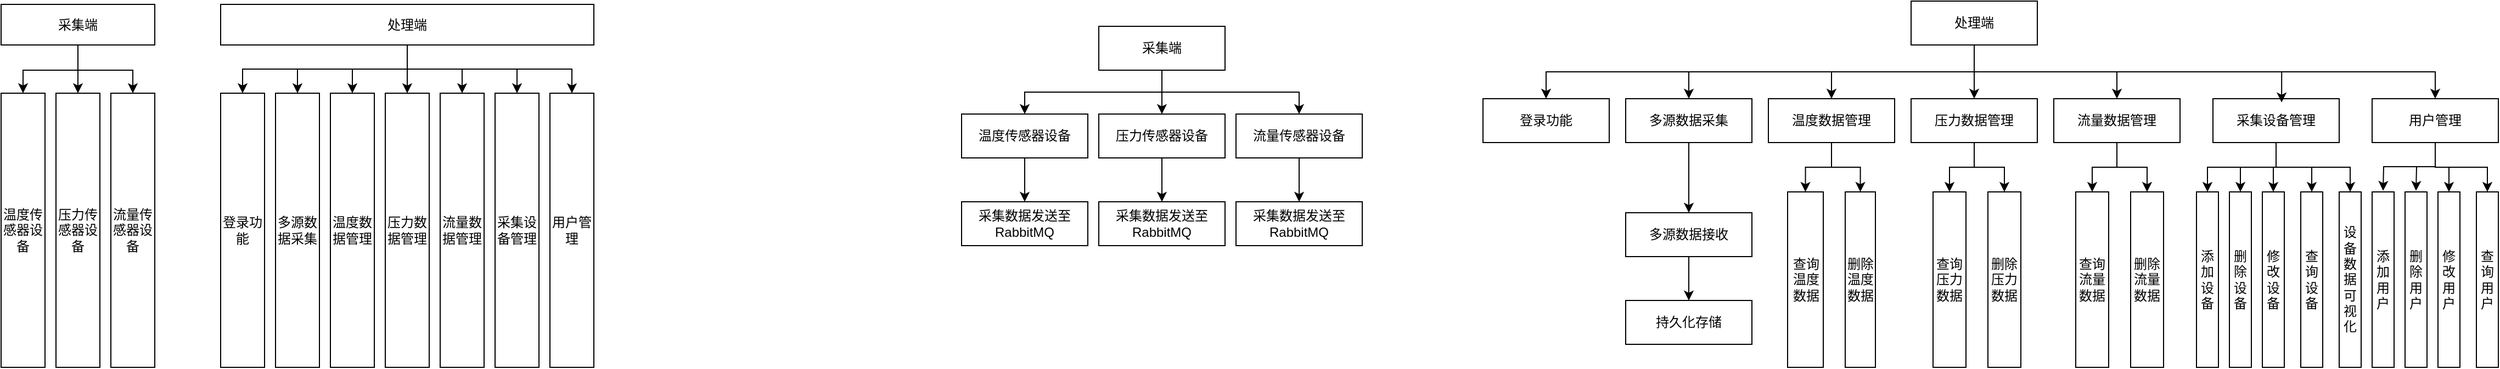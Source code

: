 <mxfile version="26.1.0">
  <diagram name="第 1 页" id="yqkmy5sBXUVOjIypKYsF">
    <mxGraphModel dx="1430" dy="763" grid="1" gridSize="10" guides="1" tooltips="1" connect="1" arrows="1" fold="1" page="1" pageScale="1" pageWidth="827" pageHeight="1169" math="0" shadow="0">
      <root>
        <mxCell id="0" />
        <mxCell id="1" parent="0" />
        <mxCell id="YVTTXJFYwQfTiN0i_-cF-1" value="登录功能" style="rounded=0;whiteSpace=wrap;html=1;" vertex="1" parent="1">
          <mxGeometry x="280" y="661" width="40" height="250" as="geometry" />
        </mxCell>
        <mxCell id="YVTTXJFYwQfTiN0i_-cF-2" value="多源数据采集" style="rounded=0;whiteSpace=wrap;html=1;" vertex="1" parent="1">
          <mxGeometry x="330" y="661" width="40" height="250" as="geometry" />
        </mxCell>
        <mxCell id="YVTTXJFYwQfTiN0i_-cF-3" value="温度数据管理" style="rounded=0;whiteSpace=wrap;html=1;" vertex="1" parent="1">
          <mxGeometry x="380" y="661" width="40" height="250" as="geometry" />
        </mxCell>
        <mxCell id="YVTTXJFYwQfTiN0i_-cF-4" value="压力数据管理" style="rounded=0;whiteSpace=wrap;html=1;" vertex="1" parent="1">
          <mxGeometry x="430" y="661" width="40" height="250" as="geometry" />
        </mxCell>
        <mxCell id="YVTTXJFYwQfTiN0i_-cF-5" value="流量数据管理" style="rounded=0;whiteSpace=wrap;html=1;" vertex="1" parent="1">
          <mxGeometry x="480" y="661" width="40" height="250" as="geometry" />
        </mxCell>
        <mxCell id="YVTTXJFYwQfTiN0i_-cF-6" value="采集设备管理" style="rounded=0;whiteSpace=wrap;html=1;" vertex="1" parent="1">
          <mxGeometry x="530" y="661" width="40" height="250" as="geometry" />
        </mxCell>
        <mxCell id="YVTTXJFYwQfTiN0i_-cF-7" value="用户管理" style="rounded=0;whiteSpace=wrap;html=1;" vertex="1" parent="1">
          <mxGeometry x="580" y="661" width="40" height="250" as="geometry" />
        </mxCell>
        <mxCell id="YVTTXJFYwQfTiN0i_-cF-8" value="温度传感器设备" style="rounded=0;whiteSpace=wrap;html=1;" vertex="1" parent="1">
          <mxGeometry x="80" y="661" width="40" height="250" as="geometry" />
        </mxCell>
        <mxCell id="YVTTXJFYwQfTiN0i_-cF-9" value="压力传感器设备" style="rounded=0;whiteSpace=wrap;html=1;" vertex="1" parent="1">
          <mxGeometry x="130" y="661" width="40" height="250" as="geometry" />
        </mxCell>
        <mxCell id="YVTTXJFYwQfTiN0i_-cF-10" value="流量传感器设备" style="rounded=0;whiteSpace=wrap;html=1;" vertex="1" parent="1">
          <mxGeometry x="180" y="661" width="40" height="250" as="geometry" />
        </mxCell>
        <mxCell id="YVTTXJFYwQfTiN0i_-cF-14" style="edgeStyle=orthogonalEdgeStyle;rounded=0;orthogonalLoop=1;jettySize=auto;html=1;exitX=0.5;exitY=1;exitDx=0;exitDy=0;entryX=0.5;entryY=0;entryDx=0;entryDy=0;" edge="1" parent="1" source="YVTTXJFYwQfTiN0i_-cF-12" target="YVTTXJFYwQfTiN0i_-cF-8">
          <mxGeometry relative="1" as="geometry">
            <Array as="points">
              <mxPoint x="150" y="640" />
              <mxPoint x="100" y="640" />
            </Array>
          </mxGeometry>
        </mxCell>
        <mxCell id="YVTTXJFYwQfTiN0i_-cF-15" style="edgeStyle=orthogonalEdgeStyle;rounded=0;orthogonalLoop=1;jettySize=auto;html=1;exitX=0.5;exitY=1;exitDx=0;exitDy=0;" edge="1" parent="1" source="YVTTXJFYwQfTiN0i_-cF-12" target="YVTTXJFYwQfTiN0i_-cF-9">
          <mxGeometry relative="1" as="geometry" />
        </mxCell>
        <mxCell id="YVTTXJFYwQfTiN0i_-cF-16" style="edgeStyle=orthogonalEdgeStyle;rounded=0;orthogonalLoop=1;jettySize=auto;html=1;exitX=0.5;exitY=1;exitDx=0;exitDy=0;" edge="1" parent="1" source="YVTTXJFYwQfTiN0i_-cF-12" target="YVTTXJFYwQfTiN0i_-cF-10">
          <mxGeometry relative="1" as="geometry">
            <Array as="points">
              <mxPoint x="150" y="640" />
              <mxPoint x="200" y="640" />
            </Array>
          </mxGeometry>
        </mxCell>
        <mxCell id="YVTTXJFYwQfTiN0i_-cF-12" value="采集端" style="rounded=0;whiteSpace=wrap;html=1;" vertex="1" parent="1">
          <mxGeometry x="80" y="580" width="140" height="37" as="geometry" />
        </mxCell>
        <mxCell id="YVTTXJFYwQfTiN0i_-cF-17" style="edgeStyle=orthogonalEdgeStyle;rounded=0;orthogonalLoop=1;jettySize=auto;html=1;exitX=0.5;exitY=1;exitDx=0;exitDy=0;entryX=0.5;entryY=0;entryDx=0;entryDy=0;" edge="1" parent="1" source="YVTTXJFYwQfTiN0i_-cF-13" target="YVTTXJFYwQfTiN0i_-cF-1">
          <mxGeometry relative="1" as="geometry" />
        </mxCell>
        <mxCell id="YVTTXJFYwQfTiN0i_-cF-18" style="edgeStyle=orthogonalEdgeStyle;rounded=0;orthogonalLoop=1;jettySize=auto;html=1;exitX=0.5;exitY=1;exitDx=0;exitDy=0;entryX=0.5;entryY=0;entryDx=0;entryDy=0;" edge="1" parent="1" source="YVTTXJFYwQfTiN0i_-cF-13" target="YVTTXJFYwQfTiN0i_-cF-2">
          <mxGeometry relative="1" as="geometry" />
        </mxCell>
        <mxCell id="YVTTXJFYwQfTiN0i_-cF-19" style="edgeStyle=orthogonalEdgeStyle;rounded=0;orthogonalLoop=1;jettySize=auto;html=1;exitX=0.5;exitY=1;exitDx=0;exitDy=0;entryX=0.5;entryY=0;entryDx=0;entryDy=0;" edge="1" parent="1" source="YVTTXJFYwQfTiN0i_-cF-13" target="YVTTXJFYwQfTiN0i_-cF-3">
          <mxGeometry relative="1" as="geometry" />
        </mxCell>
        <mxCell id="YVTTXJFYwQfTiN0i_-cF-20" style="edgeStyle=orthogonalEdgeStyle;rounded=0;orthogonalLoop=1;jettySize=auto;html=1;exitX=0.5;exitY=1;exitDx=0;exitDy=0;entryX=0.5;entryY=0;entryDx=0;entryDy=0;" edge="1" parent="1" source="YVTTXJFYwQfTiN0i_-cF-13" target="YVTTXJFYwQfTiN0i_-cF-4">
          <mxGeometry relative="1" as="geometry" />
        </mxCell>
        <mxCell id="YVTTXJFYwQfTiN0i_-cF-21" style="edgeStyle=orthogonalEdgeStyle;rounded=0;orthogonalLoop=1;jettySize=auto;html=1;exitX=0.5;exitY=1;exitDx=0;exitDy=0;entryX=0.5;entryY=0;entryDx=0;entryDy=0;" edge="1" parent="1" source="YVTTXJFYwQfTiN0i_-cF-13" target="YVTTXJFYwQfTiN0i_-cF-5">
          <mxGeometry relative="1" as="geometry" />
        </mxCell>
        <mxCell id="YVTTXJFYwQfTiN0i_-cF-22" style="edgeStyle=orthogonalEdgeStyle;rounded=0;orthogonalLoop=1;jettySize=auto;html=1;exitX=0.5;exitY=1;exitDx=0;exitDy=0;entryX=0.5;entryY=0;entryDx=0;entryDy=0;" edge="1" parent="1" source="YVTTXJFYwQfTiN0i_-cF-13" target="YVTTXJFYwQfTiN0i_-cF-6">
          <mxGeometry relative="1" as="geometry" />
        </mxCell>
        <mxCell id="YVTTXJFYwQfTiN0i_-cF-23" style="edgeStyle=orthogonalEdgeStyle;rounded=0;orthogonalLoop=1;jettySize=auto;html=1;exitX=0.5;exitY=1;exitDx=0;exitDy=0;entryX=0.5;entryY=0;entryDx=0;entryDy=0;" edge="1" parent="1" source="YVTTXJFYwQfTiN0i_-cF-13" target="YVTTXJFYwQfTiN0i_-cF-7">
          <mxGeometry relative="1" as="geometry" />
        </mxCell>
        <mxCell id="YVTTXJFYwQfTiN0i_-cF-13" value="处理端" style="rounded=0;whiteSpace=wrap;html=1;" vertex="1" parent="1">
          <mxGeometry x="280" y="580" width="340" height="37" as="geometry" />
        </mxCell>
        <mxCell id="YVTTXJFYwQfTiN0i_-cF-55" style="edgeStyle=orthogonalEdgeStyle;rounded=0;orthogonalLoop=1;jettySize=auto;html=1;exitX=0.5;exitY=1;exitDx=0;exitDy=0;entryX=0.5;entryY=0;entryDx=0;entryDy=0;" edge="1" parent="1" source="YVTTXJFYwQfTiN0i_-cF-31" target="YVTTXJFYwQfTiN0i_-cF-49">
          <mxGeometry relative="1" as="geometry" />
        </mxCell>
        <mxCell id="YVTTXJFYwQfTiN0i_-cF-31" value="温度传感器设备" style="rounded=0;whiteSpace=wrap;html=1;" vertex="1" parent="1">
          <mxGeometry x="955" y="680" width="115" height="40" as="geometry" />
        </mxCell>
        <mxCell id="YVTTXJFYwQfTiN0i_-cF-56" style="edgeStyle=orthogonalEdgeStyle;rounded=0;orthogonalLoop=1;jettySize=auto;html=1;exitX=0.5;exitY=1;exitDx=0;exitDy=0;entryX=0.5;entryY=0;entryDx=0;entryDy=0;" edge="1" parent="1" source="YVTTXJFYwQfTiN0i_-cF-46" target="YVTTXJFYwQfTiN0i_-cF-50">
          <mxGeometry relative="1" as="geometry" />
        </mxCell>
        <mxCell id="YVTTXJFYwQfTiN0i_-cF-46" value="压力传感器设备" style="rounded=0;whiteSpace=wrap;html=1;" vertex="1" parent="1">
          <mxGeometry x="1080" y="680" width="115" height="40" as="geometry" />
        </mxCell>
        <mxCell id="YVTTXJFYwQfTiN0i_-cF-57" style="edgeStyle=orthogonalEdgeStyle;rounded=0;orthogonalLoop=1;jettySize=auto;html=1;exitX=0.5;exitY=1;exitDx=0;exitDy=0;entryX=0.5;entryY=0;entryDx=0;entryDy=0;" edge="1" parent="1" source="YVTTXJFYwQfTiN0i_-cF-47" target="YVTTXJFYwQfTiN0i_-cF-51">
          <mxGeometry relative="1" as="geometry" />
        </mxCell>
        <mxCell id="YVTTXJFYwQfTiN0i_-cF-47" value="流量传感器设备" style="rounded=0;whiteSpace=wrap;html=1;" vertex="1" parent="1">
          <mxGeometry x="1205" y="680" width="115" height="40" as="geometry" />
        </mxCell>
        <mxCell id="YVTTXJFYwQfTiN0i_-cF-52" style="edgeStyle=orthogonalEdgeStyle;rounded=0;orthogonalLoop=1;jettySize=auto;html=1;exitX=0.5;exitY=1;exitDx=0;exitDy=0;entryX=0.5;entryY=0;entryDx=0;entryDy=0;" edge="1" parent="1" source="YVTTXJFYwQfTiN0i_-cF-48" target="YVTTXJFYwQfTiN0i_-cF-46">
          <mxGeometry relative="1" as="geometry" />
        </mxCell>
        <mxCell id="YVTTXJFYwQfTiN0i_-cF-53" style="edgeStyle=orthogonalEdgeStyle;rounded=0;orthogonalLoop=1;jettySize=auto;html=1;exitX=0.5;exitY=1;exitDx=0;exitDy=0;entryX=0.5;entryY=0;entryDx=0;entryDy=0;" edge="1" parent="1" source="YVTTXJFYwQfTiN0i_-cF-48" target="YVTTXJFYwQfTiN0i_-cF-31">
          <mxGeometry relative="1" as="geometry" />
        </mxCell>
        <mxCell id="YVTTXJFYwQfTiN0i_-cF-54" style="edgeStyle=orthogonalEdgeStyle;rounded=0;orthogonalLoop=1;jettySize=auto;html=1;exitX=0.5;exitY=1;exitDx=0;exitDy=0;entryX=0.5;entryY=0;entryDx=0;entryDy=0;" edge="1" parent="1" source="YVTTXJFYwQfTiN0i_-cF-48" target="YVTTXJFYwQfTiN0i_-cF-47">
          <mxGeometry relative="1" as="geometry" />
        </mxCell>
        <mxCell id="YVTTXJFYwQfTiN0i_-cF-48" value="采集端" style="rounded=0;whiteSpace=wrap;html=1;" vertex="1" parent="1">
          <mxGeometry x="1080" y="600" width="115" height="40" as="geometry" />
        </mxCell>
        <mxCell id="YVTTXJFYwQfTiN0i_-cF-49" value="采集数据发送至RabbitMQ" style="rounded=0;whiteSpace=wrap;html=1;" vertex="1" parent="1">
          <mxGeometry x="955" y="760" width="115" height="40" as="geometry" />
        </mxCell>
        <mxCell id="YVTTXJFYwQfTiN0i_-cF-50" value="采集数据发送至RabbitMQ" style="rounded=0;whiteSpace=wrap;html=1;" vertex="1" parent="1">
          <mxGeometry x="1080" y="760" width="115" height="40" as="geometry" />
        </mxCell>
        <mxCell id="YVTTXJFYwQfTiN0i_-cF-51" value="采集数据发送至RabbitMQ" style="rounded=0;whiteSpace=wrap;html=1;" vertex="1" parent="1">
          <mxGeometry x="1205" y="760" width="115" height="40" as="geometry" />
        </mxCell>
        <mxCell id="YVTTXJFYwQfTiN0i_-cF-91" style="edgeStyle=orthogonalEdgeStyle;rounded=0;orthogonalLoop=1;jettySize=auto;html=1;exitX=0.5;exitY=1;exitDx=0;exitDy=0;entryX=0.5;entryY=0;entryDx=0;entryDy=0;" edge="1" parent="1" source="YVTTXJFYwQfTiN0i_-cF-58" target="YVTTXJFYwQfTiN0i_-cF-60">
          <mxGeometry relative="1" as="geometry" />
        </mxCell>
        <mxCell id="YVTTXJFYwQfTiN0i_-cF-92" style="edgeStyle=orthogonalEdgeStyle;rounded=0;orthogonalLoop=1;jettySize=auto;html=1;exitX=0.5;exitY=1;exitDx=0;exitDy=0;entryX=0.5;entryY=0;entryDx=0;entryDy=0;" edge="1" parent="1" source="YVTTXJFYwQfTiN0i_-cF-58" target="YVTTXJFYwQfTiN0i_-cF-59">
          <mxGeometry relative="1" as="geometry" />
        </mxCell>
        <mxCell id="YVTTXJFYwQfTiN0i_-cF-93" style="edgeStyle=orthogonalEdgeStyle;rounded=0;orthogonalLoop=1;jettySize=auto;html=1;exitX=0.5;exitY=1;exitDx=0;exitDy=0;entryX=0.5;entryY=0;entryDx=0;entryDy=0;" edge="1" parent="1" source="YVTTXJFYwQfTiN0i_-cF-58" target="YVTTXJFYwQfTiN0i_-cF-61">
          <mxGeometry relative="1" as="geometry" />
        </mxCell>
        <mxCell id="YVTTXJFYwQfTiN0i_-cF-94" style="edgeStyle=orthogonalEdgeStyle;rounded=0;orthogonalLoop=1;jettySize=auto;html=1;exitX=0.5;exitY=1;exitDx=0;exitDy=0;entryX=0.5;entryY=0;entryDx=0;entryDy=0;" edge="1" parent="1" source="YVTTXJFYwQfTiN0i_-cF-58" target="YVTTXJFYwQfTiN0i_-cF-62">
          <mxGeometry relative="1" as="geometry" />
        </mxCell>
        <mxCell id="YVTTXJFYwQfTiN0i_-cF-95" style="edgeStyle=orthogonalEdgeStyle;rounded=0;orthogonalLoop=1;jettySize=auto;html=1;exitX=0.5;exitY=1;exitDx=0;exitDy=0;entryX=0.5;entryY=0;entryDx=0;entryDy=0;" edge="1" parent="1" source="YVTTXJFYwQfTiN0i_-cF-58" target="YVTTXJFYwQfTiN0i_-cF-63">
          <mxGeometry relative="1" as="geometry" />
        </mxCell>
        <mxCell id="YVTTXJFYwQfTiN0i_-cF-97" style="edgeStyle=orthogonalEdgeStyle;rounded=0;orthogonalLoop=1;jettySize=auto;html=1;exitX=0.5;exitY=1;exitDx=0;exitDy=0;entryX=0.5;entryY=0;entryDx=0;entryDy=0;" edge="1" parent="1" source="YVTTXJFYwQfTiN0i_-cF-58" target="YVTTXJFYwQfTiN0i_-cF-65">
          <mxGeometry relative="1" as="geometry" />
        </mxCell>
        <mxCell id="YVTTXJFYwQfTiN0i_-cF-58" value="处理端" style="rounded=0;whiteSpace=wrap;html=1;" vertex="1" parent="1">
          <mxGeometry x="1820" y="577" width="115" height="40" as="geometry" />
        </mxCell>
        <mxCell id="YVTTXJFYwQfTiN0i_-cF-59" value="登录功能" style="rounded=0;whiteSpace=wrap;html=1;" vertex="1" parent="1">
          <mxGeometry x="1430" y="666" width="115" height="40" as="geometry" />
        </mxCell>
        <mxCell id="YVTTXJFYwQfTiN0i_-cF-98" style="edgeStyle=orthogonalEdgeStyle;rounded=0;orthogonalLoop=1;jettySize=auto;html=1;exitX=0.5;exitY=1;exitDx=0;exitDy=0;" edge="1" parent="1" source="YVTTXJFYwQfTiN0i_-cF-60" target="YVTTXJFYwQfTiN0i_-cF-88">
          <mxGeometry relative="1" as="geometry" />
        </mxCell>
        <mxCell id="YVTTXJFYwQfTiN0i_-cF-60" value="多源数据采集" style="rounded=0;whiteSpace=wrap;html=1;" vertex="1" parent="1">
          <mxGeometry x="1560" y="666" width="115" height="40" as="geometry" />
        </mxCell>
        <mxCell id="YVTTXJFYwQfTiN0i_-cF-100" style="edgeStyle=orthogonalEdgeStyle;rounded=0;orthogonalLoop=1;jettySize=auto;html=1;exitX=0.5;exitY=1;exitDx=0;exitDy=0;entryX=0.5;entryY=0;entryDx=0;entryDy=0;" edge="1" parent="1" source="YVTTXJFYwQfTiN0i_-cF-61" target="YVTTXJFYwQfTiN0i_-cF-84">
          <mxGeometry relative="1" as="geometry" />
        </mxCell>
        <mxCell id="YVTTXJFYwQfTiN0i_-cF-101" style="edgeStyle=orthogonalEdgeStyle;rounded=0;orthogonalLoop=1;jettySize=auto;html=1;exitX=0.5;exitY=1;exitDx=0;exitDy=0;entryX=0.5;entryY=0;entryDx=0;entryDy=0;" edge="1" parent="1" source="YVTTXJFYwQfTiN0i_-cF-61" target="YVTTXJFYwQfTiN0i_-cF-85">
          <mxGeometry relative="1" as="geometry" />
        </mxCell>
        <mxCell id="YVTTXJFYwQfTiN0i_-cF-61" value="温度数据管理" style="rounded=0;whiteSpace=wrap;html=1;" vertex="1" parent="1">
          <mxGeometry x="1690" y="666" width="115" height="40" as="geometry" />
        </mxCell>
        <mxCell id="YVTTXJFYwQfTiN0i_-cF-102" style="edgeStyle=orthogonalEdgeStyle;rounded=0;orthogonalLoop=1;jettySize=auto;html=1;exitX=0.5;exitY=1;exitDx=0;exitDy=0;entryX=0.5;entryY=0;entryDx=0;entryDy=0;" edge="1" parent="1" source="YVTTXJFYwQfTiN0i_-cF-62" target="YVTTXJFYwQfTiN0i_-cF-82">
          <mxGeometry relative="1" as="geometry" />
        </mxCell>
        <mxCell id="YVTTXJFYwQfTiN0i_-cF-103" style="edgeStyle=orthogonalEdgeStyle;rounded=0;orthogonalLoop=1;jettySize=auto;html=1;exitX=0.5;exitY=1;exitDx=0;exitDy=0;entryX=0.5;entryY=0;entryDx=0;entryDy=0;" edge="1" parent="1" source="YVTTXJFYwQfTiN0i_-cF-62" target="YVTTXJFYwQfTiN0i_-cF-83">
          <mxGeometry relative="1" as="geometry" />
        </mxCell>
        <mxCell id="YVTTXJFYwQfTiN0i_-cF-62" value="压力数据管理" style="rounded=0;whiteSpace=wrap;html=1;" vertex="1" parent="1">
          <mxGeometry x="1820" y="666" width="115" height="40" as="geometry" />
        </mxCell>
        <mxCell id="YVTTXJFYwQfTiN0i_-cF-104" style="edgeStyle=orthogonalEdgeStyle;rounded=0;orthogonalLoop=1;jettySize=auto;html=1;exitX=0.5;exitY=1;exitDx=0;exitDy=0;entryX=0.5;entryY=0;entryDx=0;entryDy=0;" edge="1" parent="1" source="YVTTXJFYwQfTiN0i_-cF-63" target="YVTTXJFYwQfTiN0i_-cF-80">
          <mxGeometry relative="1" as="geometry" />
        </mxCell>
        <mxCell id="YVTTXJFYwQfTiN0i_-cF-105" style="edgeStyle=orthogonalEdgeStyle;rounded=0;orthogonalLoop=1;jettySize=auto;html=1;exitX=0.5;exitY=1;exitDx=0;exitDy=0;entryX=0.5;entryY=0;entryDx=0;entryDy=0;" edge="1" parent="1" source="YVTTXJFYwQfTiN0i_-cF-63" target="YVTTXJFYwQfTiN0i_-cF-81">
          <mxGeometry relative="1" as="geometry" />
        </mxCell>
        <mxCell id="YVTTXJFYwQfTiN0i_-cF-63" value="流量数据管理" style="rounded=0;whiteSpace=wrap;html=1;" vertex="1" parent="1">
          <mxGeometry x="1950" y="666" width="115" height="40" as="geometry" />
        </mxCell>
        <mxCell id="YVTTXJFYwQfTiN0i_-cF-106" style="edgeStyle=orthogonalEdgeStyle;rounded=0;orthogonalLoop=1;jettySize=auto;html=1;exitX=0.5;exitY=1;exitDx=0;exitDy=0;entryX=0.5;entryY=0;entryDx=0;entryDy=0;" edge="1" parent="1" source="YVTTXJFYwQfTiN0i_-cF-64" target="YVTTXJFYwQfTiN0i_-cF-75">
          <mxGeometry relative="1" as="geometry" />
        </mxCell>
        <mxCell id="YVTTXJFYwQfTiN0i_-cF-107" style="edgeStyle=orthogonalEdgeStyle;rounded=0;orthogonalLoop=1;jettySize=auto;html=1;exitX=0.5;exitY=1;exitDx=0;exitDy=0;entryX=0.5;entryY=0;entryDx=0;entryDy=0;" edge="1" parent="1" source="YVTTXJFYwQfTiN0i_-cF-64" target="YVTTXJFYwQfTiN0i_-cF-76">
          <mxGeometry relative="1" as="geometry" />
        </mxCell>
        <mxCell id="YVTTXJFYwQfTiN0i_-cF-108" style="edgeStyle=orthogonalEdgeStyle;rounded=0;orthogonalLoop=1;jettySize=auto;html=1;exitX=0.5;exitY=1;exitDx=0;exitDy=0;entryX=0.5;entryY=0;entryDx=0;entryDy=0;" edge="1" parent="1" source="YVTTXJFYwQfTiN0i_-cF-64" target="YVTTXJFYwQfTiN0i_-cF-77">
          <mxGeometry relative="1" as="geometry" />
        </mxCell>
        <mxCell id="YVTTXJFYwQfTiN0i_-cF-109" style="edgeStyle=orthogonalEdgeStyle;rounded=0;orthogonalLoop=1;jettySize=auto;html=1;exitX=0.5;exitY=1;exitDx=0;exitDy=0;entryX=0.5;entryY=0;entryDx=0;entryDy=0;" edge="1" parent="1" source="YVTTXJFYwQfTiN0i_-cF-64" target="YVTTXJFYwQfTiN0i_-cF-78">
          <mxGeometry relative="1" as="geometry" />
        </mxCell>
        <mxCell id="YVTTXJFYwQfTiN0i_-cF-110" style="edgeStyle=orthogonalEdgeStyle;rounded=0;orthogonalLoop=1;jettySize=auto;html=1;exitX=0.5;exitY=1;exitDx=0;exitDy=0;" edge="1" parent="1" source="YVTTXJFYwQfTiN0i_-cF-64" target="YVTTXJFYwQfTiN0i_-cF-79">
          <mxGeometry relative="1" as="geometry" />
        </mxCell>
        <mxCell id="YVTTXJFYwQfTiN0i_-cF-64" value="采集设备管理" style="rounded=0;whiteSpace=wrap;html=1;" vertex="1" parent="1">
          <mxGeometry x="2095" y="666" width="115" height="40" as="geometry" />
        </mxCell>
        <mxCell id="YVTTXJFYwQfTiN0i_-cF-111" style="edgeStyle=orthogonalEdgeStyle;rounded=0;orthogonalLoop=1;jettySize=auto;html=1;exitX=0.5;exitY=1;exitDx=0;exitDy=0;" edge="1" parent="1" source="YVTTXJFYwQfTiN0i_-cF-65">
          <mxGeometry relative="1" as="geometry">
            <mxPoint x="2250" y="750" as="targetPoint" />
          </mxGeometry>
        </mxCell>
        <mxCell id="YVTTXJFYwQfTiN0i_-cF-112" style="edgeStyle=orthogonalEdgeStyle;rounded=0;orthogonalLoop=1;jettySize=auto;html=1;exitX=0.5;exitY=1;exitDx=0;exitDy=0;" edge="1" parent="1" source="YVTTXJFYwQfTiN0i_-cF-65">
          <mxGeometry relative="1" as="geometry">
            <mxPoint x="2280" y="750" as="targetPoint" />
          </mxGeometry>
        </mxCell>
        <mxCell id="YVTTXJFYwQfTiN0i_-cF-113" style="edgeStyle=orthogonalEdgeStyle;rounded=0;orthogonalLoop=1;jettySize=auto;html=1;exitX=0.5;exitY=1;exitDx=0;exitDy=0;entryX=0.5;entryY=0;entryDx=0;entryDy=0;" edge="1" parent="1" source="YVTTXJFYwQfTiN0i_-cF-65" target="YVTTXJFYwQfTiN0i_-cF-69">
          <mxGeometry relative="1" as="geometry" />
        </mxCell>
        <mxCell id="YVTTXJFYwQfTiN0i_-cF-114" style="edgeStyle=orthogonalEdgeStyle;rounded=0;orthogonalLoop=1;jettySize=auto;html=1;exitX=0.5;exitY=1;exitDx=0;exitDy=0;entryX=0.5;entryY=0;entryDx=0;entryDy=0;" edge="1" parent="1" source="YVTTXJFYwQfTiN0i_-cF-65" target="YVTTXJFYwQfTiN0i_-cF-70">
          <mxGeometry relative="1" as="geometry" />
        </mxCell>
        <mxCell id="YVTTXJFYwQfTiN0i_-cF-65" value="用户管理" style="rounded=0;whiteSpace=wrap;html=1;" vertex="1" parent="1">
          <mxGeometry x="2240" y="666" width="115" height="40" as="geometry" />
        </mxCell>
        <mxCell id="YVTTXJFYwQfTiN0i_-cF-67" value="添加用户" style="rounded=0;whiteSpace=wrap;html=1;" vertex="1" parent="1">
          <mxGeometry x="2240" y="751" width="20" height="160" as="geometry" />
        </mxCell>
        <mxCell id="YVTTXJFYwQfTiN0i_-cF-68" value="删除用户" style="rounded=0;whiteSpace=wrap;html=1;" vertex="1" parent="1">
          <mxGeometry x="2270" y="751" width="20" height="160" as="geometry" />
        </mxCell>
        <mxCell id="YVTTXJFYwQfTiN0i_-cF-69" value="修改用户" style="rounded=0;whiteSpace=wrap;html=1;" vertex="1" parent="1">
          <mxGeometry x="2300" y="751" width="20" height="160" as="geometry" />
        </mxCell>
        <mxCell id="YVTTXJFYwQfTiN0i_-cF-70" value="查询用户" style="rounded=0;whiteSpace=wrap;html=1;" vertex="1" parent="1">
          <mxGeometry x="2335" y="751" width="20" height="160" as="geometry" />
        </mxCell>
        <mxCell id="YVTTXJFYwQfTiN0i_-cF-75" value="添加设备" style="rounded=0;whiteSpace=wrap;html=1;" vertex="1" parent="1">
          <mxGeometry x="2080" y="751" width="20" height="160" as="geometry" />
        </mxCell>
        <mxCell id="YVTTXJFYwQfTiN0i_-cF-76" value="删除设备" style="rounded=0;whiteSpace=wrap;html=1;" vertex="1" parent="1">
          <mxGeometry x="2110" y="751" width="20" height="160" as="geometry" />
        </mxCell>
        <mxCell id="YVTTXJFYwQfTiN0i_-cF-77" value="修改设备" style="rounded=0;whiteSpace=wrap;html=1;" vertex="1" parent="1">
          <mxGeometry x="2140" y="751" width="20" height="160" as="geometry" />
        </mxCell>
        <mxCell id="YVTTXJFYwQfTiN0i_-cF-78" value="查询设备" style="rounded=0;whiteSpace=wrap;html=1;" vertex="1" parent="1">
          <mxGeometry x="2175" y="751" width="20" height="160" as="geometry" />
        </mxCell>
        <mxCell id="YVTTXJFYwQfTiN0i_-cF-79" value="设备数据可视化" style="rounded=0;whiteSpace=wrap;html=1;" vertex="1" parent="1">
          <mxGeometry x="2210" y="751" width="20" height="160" as="geometry" />
        </mxCell>
        <mxCell id="YVTTXJFYwQfTiN0i_-cF-80" value="查询流量数据" style="rounded=0;whiteSpace=wrap;html=1;" vertex="1" parent="1">
          <mxGeometry x="1970" y="751" width="30" height="160" as="geometry" />
        </mxCell>
        <mxCell id="YVTTXJFYwQfTiN0i_-cF-81" value="删除流量数据" style="rounded=0;whiteSpace=wrap;html=1;" vertex="1" parent="1">
          <mxGeometry x="2020" y="751" width="30" height="160" as="geometry" />
        </mxCell>
        <mxCell id="YVTTXJFYwQfTiN0i_-cF-82" value="查询压力数据" style="rounded=0;whiteSpace=wrap;html=1;" vertex="1" parent="1">
          <mxGeometry x="1840" y="751" width="30" height="160" as="geometry" />
        </mxCell>
        <mxCell id="YVTTXJFYwQfTiN0i_-cF-83" value="删除压力数据" style="rounded=0;whiteSpace=wrap;html=1;" vertex="1" parent="1">
          <mxGeometry x="1890" y="751" width="30" height="160" as="geometry" />
        </mxCell>
        <mxCell id="YVTTXJFYwQfTiN0i_-cF-84" value="查询温度数据" style="rounded=0;whiteSpace=wrap;html=1;" vertex="1" parent="1">
          <mxGeometry x="1707.5" y="751" width="32.5" height="160" as="geometry" />
        </mxCell>
        <mxCell id="YVTTXJFYwQfTiN0i_-cF-85" value="删除温度数据" style="rounded=0;whiteSpace=wrap;html=1;" vertex="1" parent="1">
          <mxGeometry x="1760" y="751" width="27.5" height="160" as="geometry" />
        </mxCell>
        <mxCell id="YVTTXJFYwQfTiN0i_-cF-99" style="edgeStyle=orthogonalEdgeStyle;rounded=0;orthogonalLoop=1;jettySize=auto;html=1;exitX=0.5;exitY=1;exitDx=0;exitDy=0;entryX=0.5;entryY=0;entryDx=0;entryDy=0;" edge="1" parent="1" source="YVTTXJFYwQfTiN0i_-cF-88" target="YVTTXJFYwQfTiN0i_-cF-89">
          <mxGeometry relative="1" as="geometry" />
        </mxCell>
        <mxCell id="YVTTXJFYwQfTiN0i_-cF-88" value="多源数据接收" style="rounded=0;whiteSpace=wrap;html=1;" vertex="1" parent="1">
          <mxGeometry x="1560" y="770" width="115" height="40" as="geometry" />
        </mxCell>
        <mxCell id="YVTTXJFYwQfTiN0i_-cF-89" value="持久化存储" style="rounded=0;whiteSpace=wrap;html=1;" vertex="1" parent="1">
          <mxGeometry x="1560" y="850" width="115" height="40" as="geometry" />
        </mxCell>
        <mxCell id="YVTTXJFYwQfTiN0i_-cF-96" style="edgeStyle=orthogonalEdgeStyle;rounded=0;orthogonalLoop=1;jettySize=auto;html=1;exitX=0.5;exitY=1;exitDx=0;exitDy=0;entryX=0.544;entryY=0.085;entryDx=0;entryDy=0;entryPerimeter=0;" edge="1" parent="1" source="YVTTXJFYwQfTiN0i_-cF-58" target="YVTTXJFYwQfTiN0i_-cF-64">
          <mxGeometry relative="1" as="geometry" />
        </mxCell>
      </root>
    </mxGraphModel>
  </diagram>
</mxfile>
